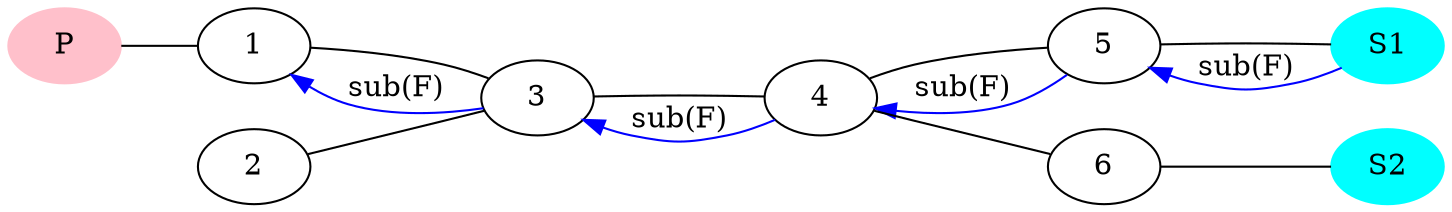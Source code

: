 # Subscription S1
digraph G {
    rankdir=LR;

    P [style = filled, color=pink];
    S1, S2 [style=filled, color=cyan];
    1,2,3,4,5,6;

    subgraph network {
        edge [dir=none]
        P -> 1
        1 -> 3
        2 -> 3
        3 -> 4
        4 -> 5
        4 -> 6
        5 -> S1
        6 -> S2
    }

    subgraph subscription {
        edge [dir="back", color=blue];
        5 -> S1 [label="sub(F)"];
        4 -> 5 [label="sub(F)"];
        3 -> 4 [label="sub(F)"];
        1 -> 3 [label="sub(F)"];
    }
}
